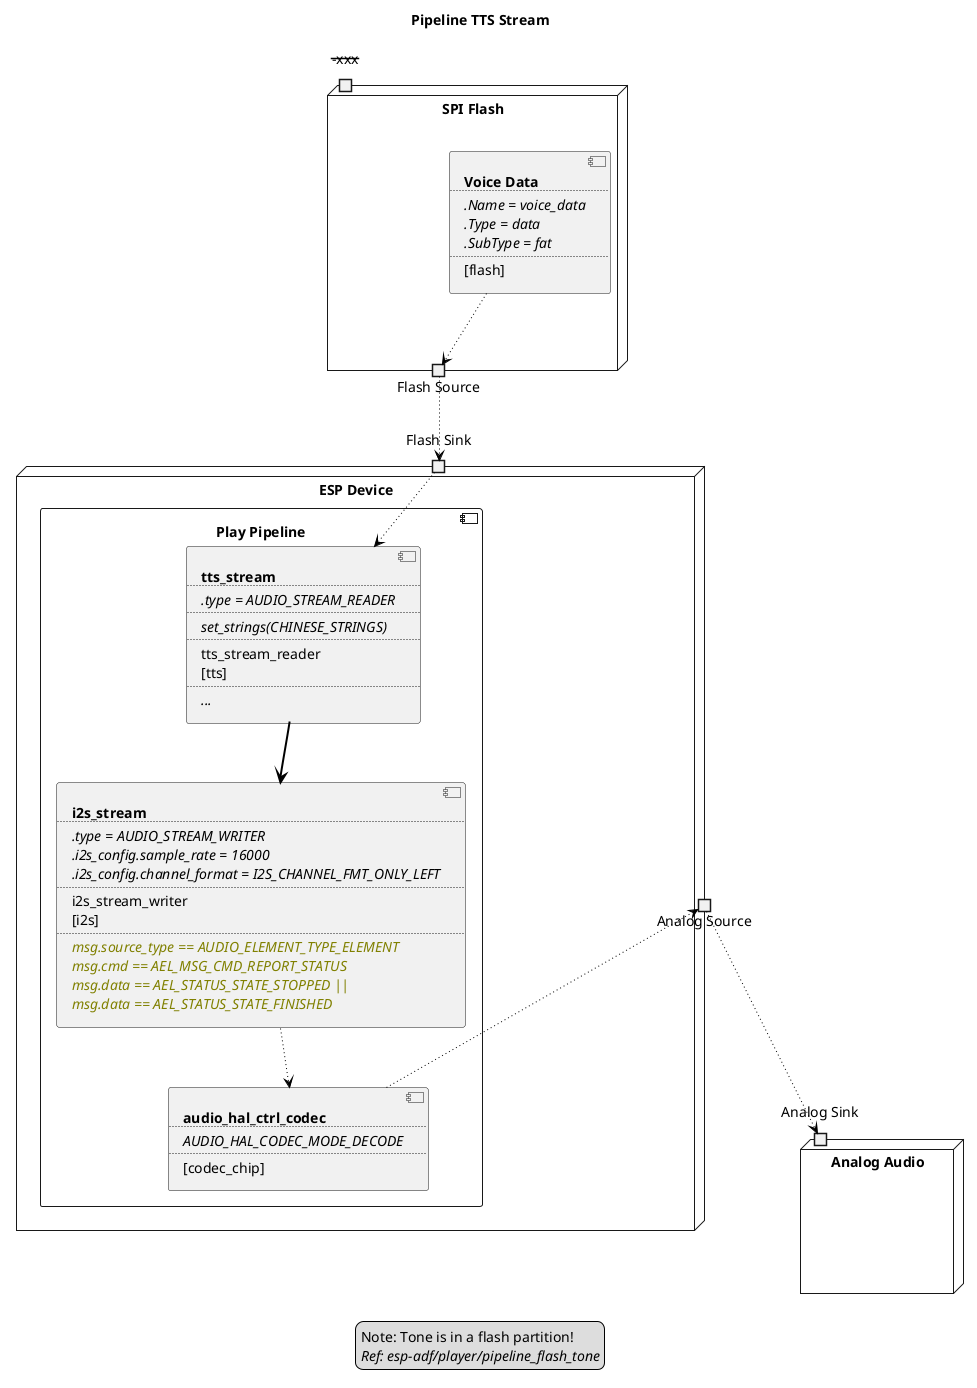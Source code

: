 ﻿@startuml pipeline_tts_stream
title Pipeline TTS Stream
allowmixing

legend
Note: Tone is in a flash partition!
//Ref: esp-adf/player/pipeline_flash_tone//
end legend

node "SPI Flash" as Flash {

    portin "---xxx--" as nothing

    component VoiceData [
        <b>Voice Data
        ....
        <i>.Name = voice_data
        <i>.Type = data
        <i>.SubType = fat
        ....
        [flash]
    ]

    portout "Flash Source" as FlashSource
}

node "ESP Device" as ESPDevice {

    portin "Flash Sink" as FlashSink

    component "Play Pipeline" as PlayPipeline {

        component TTSStream [
            <b>tts_stream
            ....
            <i>.type = AUDIO_STREAM_READER
            ....
            <i>set_strings(CHINESE_STRINGS)
            ....
            tts_stream_reader
            [tts]
            ....
            <i>...
        ]

        component I2SStream [
            <b>i2s_stream
            ....
            <i>.type = AUDIO_STREAM_WRITER
            <i>.i2s_config.sample_rate = 16000
            <i>.i2s_config.channel_format = I2S_CHANNEL_FMT_ONLY_LEFT
            ....
            i2s_stream_writer
            [i2s]
            ....
            <i><color olive>msg.source_type == AUDIO_ELEMENT_TYPE_ELEMENT
            <i><color olive>msg.cmd == AEL_MSG_CMD_REPORT_STATUS
            <i><color olive>msg.data == AEL_STATUS_STATE_STOPPED ||
            <i><color olive>msg.data == AEL_STATUS_STATE_FINISHED
        ]

        component HALCodec [
            <b>audio_hal_ctrl_codec
            ....
            <i>AUDIO_HAL_CODEC_MODE_DECODE
            ....
            [codec_chip]
        ]
    }

    portout "Analog Source" as AnalogSource
} 

node "Analog Audio" as AnalogAudio  {
    portin "Analog Sink" as AnalogSink
}

VoiceData  --> FlashSource      #line:black;line.dotted;text:black
FlashSource--> FlashSink        #line:black;line.dotted;text:black

FlashSink  --> TTSStream        #line:black;line.dotted;text:black
TTSStream  --> I2SStream        #line:black;line.bold;text:black
I2SStream  --> HALCodec         #line:black;line.dotted;text:black
HALCodec   --> AnalogSource     #line:black;line.dotted;text:black

AnalogSource --> AnalogSink     #line:black;line.dotted;text:black

@enduml
